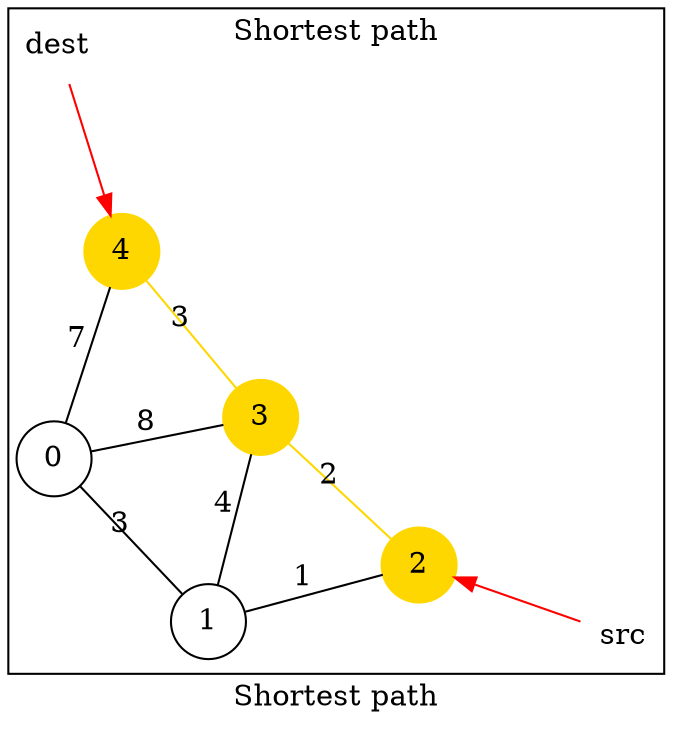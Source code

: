 strict graph _shortestPath{
	nodesep = 0.7
	layout = neato
	scale = 1.4
	node[shape = circle]
	label = "Shortest path"
	subgraph cluster_1{
		margin = 15
		dest[shape = plaintext,width = 0.55]
		src[shape = plaintext,width = 0.55]
		2[color = gold,style = filled]
		3[color = gold,style = filled]
		4[color = gold,style = filled]
		0--1[label = "3"]
		0--3[label = "8"]
		0--4[label = "7"]
		1--2[label = "1"]
		1--3[label = "4"]
		2--3[label = "2"]
		3--4[label = "3"]
		2--3[label = "2",color = gold]
		3--4[label = "3",color = gold]
		2--src[dir = back,color = red]
		4--dest[dir = back,color = red]
	}
}
